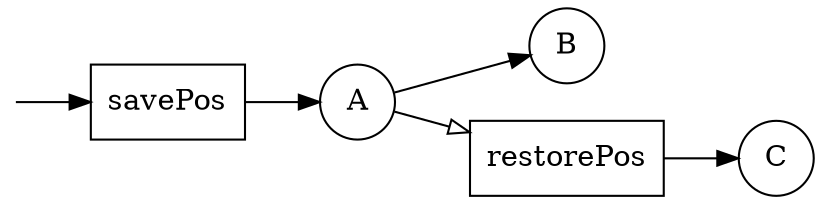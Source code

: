 digraph G {
  node [shape=circle]
  rankdir=LR
  
  init [label="", shape=point, style=invis]
  init -> save
  
  save [label="savePos", shape=rect]
  save -> A
  
  A -> B
  A -> restore [arrowhead=empty]
  
  restore [label="restorePos", shape=rect]
  restore -> C
  
}
